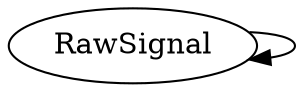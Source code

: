 /* Created by mdot for Matlab */
digraph m2html {
  RawSignal -> RawSignal;

  RawSignal [URL="RawSignal.html"];
}